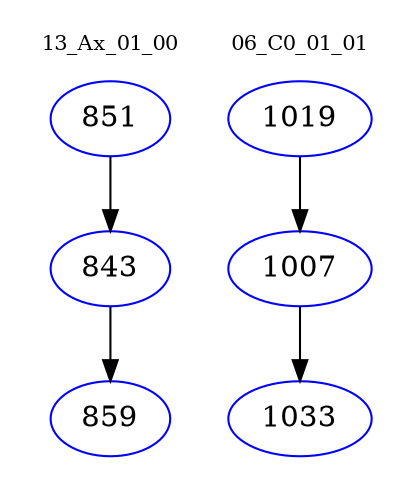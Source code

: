digraph{
subgraph cluster_0 {
color = white
label = "13_Ax_01_00";
fontsize=10;
T0_851 [label="851", color="blue"]
T0_851 -> T0_843 [color="black"]
T0_843 [label="843", color="blue"]
T0_843 -> T0_859 [color="black"]
T0_859 [label="859", color="blue"]
}
subgraph cluster_1 {
color = white
label = "06_C0_01_01";
fontsize=10;
T1_1019 [label="1019", color="blue"]
T1_1019 -> T1_1007 [color="black"]
T1_1007 [label="1007", color="blue"]
T1_1007 -> T1_1033 [color="black"]
T1_1033 [label="1033", color="blue"]
}
}
